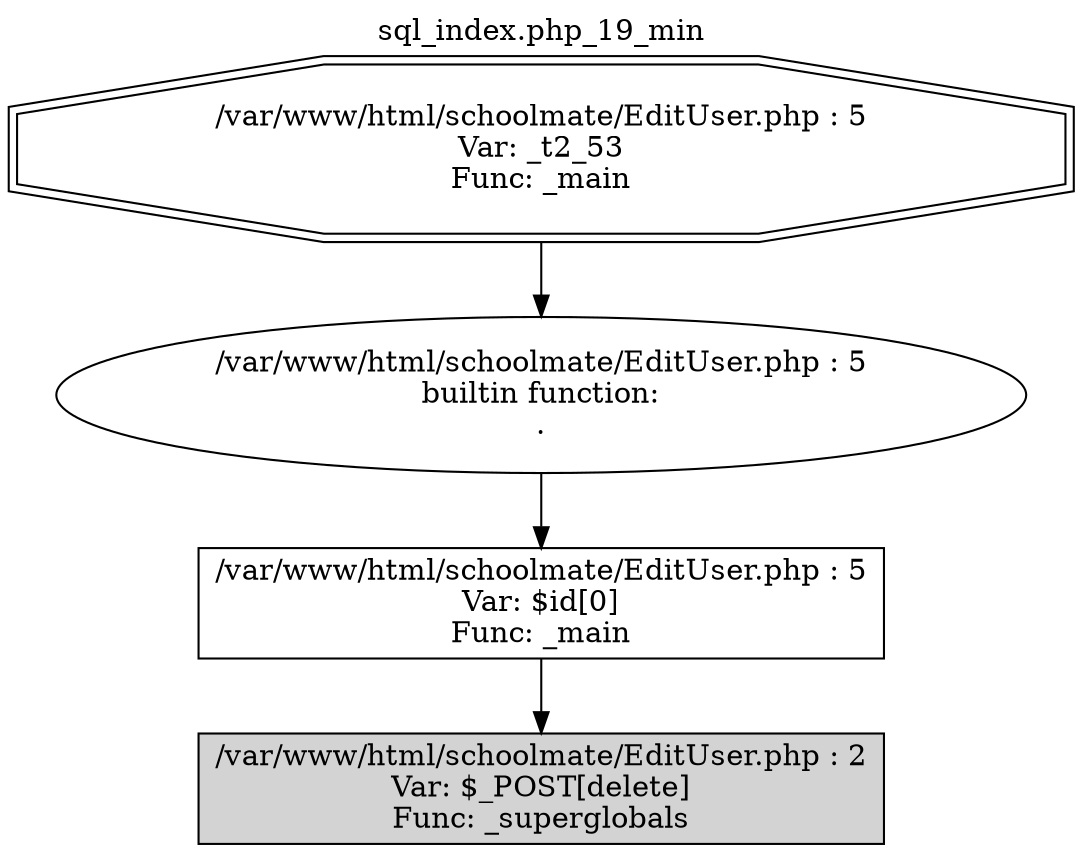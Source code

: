 digraph cfg {
  label="sql_index.php_19_min";
  labelloc=t;
  n1 [shape=doubleoctagon, label="/var/www/html/schoolmate/EditUser.php : 5\nVar: _t2_53\nFunc: _main\n"];
  n2 [shape=ellipse, label="/var/www/html/schoolmate/EditUser.php : 5\nbuiltin function:\n.\n"];
  n3 [shape=box, label="/var/www/html/schoolmate/EditUser.php : 5\nVar: $id[0]\nFunc: _main\n"];
  n4 [shape=box, label="/var/www/html/schoolmate/EditUser.php : 2\nVar: $_POST[delete]\nFunc: _superglobals\n",style=filled];
  n1 -> n2;
  n2 -> n3;
  n3 -> n4;
}
